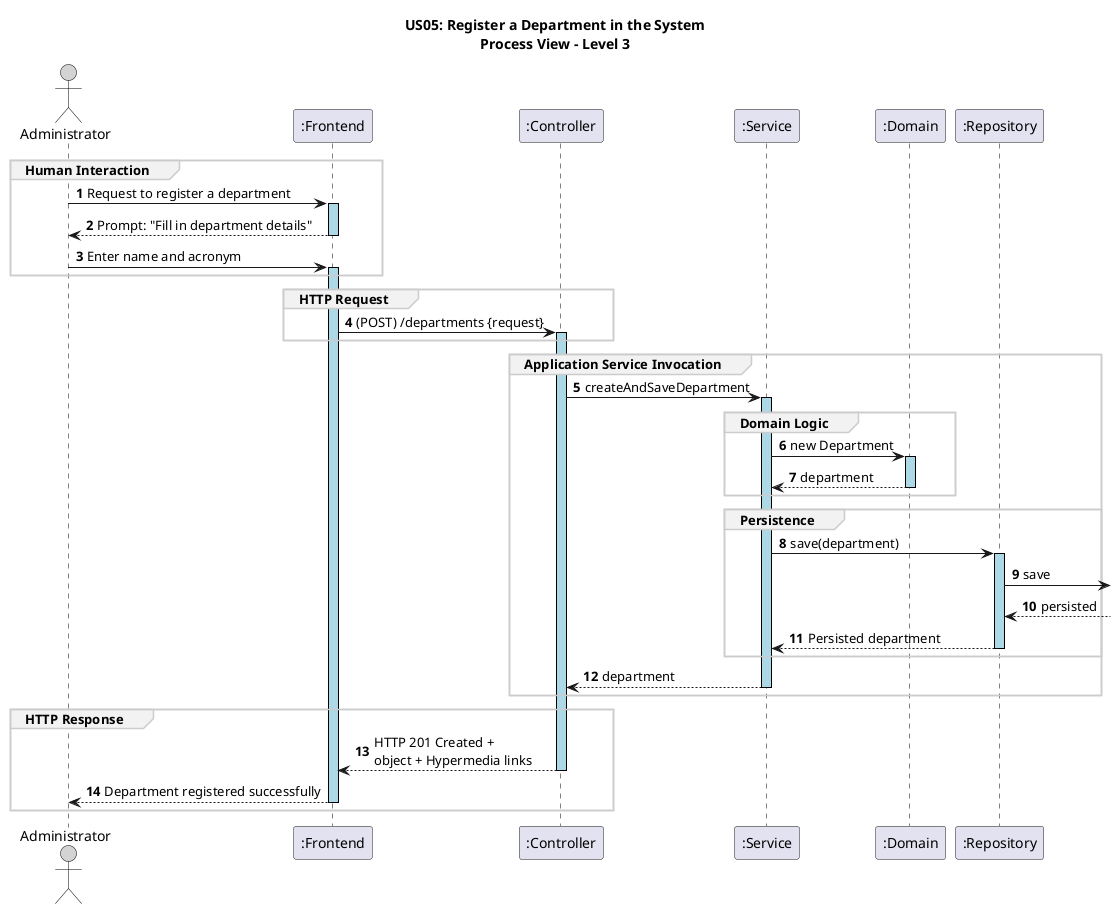 @startuml
autonumber

skinparam sequence {
    LifelineBorderColor black
    LifelineBackgroundColor LightBlue
    ActorBorderColor black
    ActorBackgroundColor LightGray
    GroupBorderColor #cccccc
    GroupBackgroundColor #f2f2f2
}

title US05: Register a Department in the System\nProcess View – Level 3

actor ADM as "Administrator"
participant ":Frontend" as FE
participant ":Controller" as CT
participant ":Service" as SE
participant ":Domain" as DM
participant ":Repository" as RE

group Human Interaction
ADM -> FE ++: Request to register a department
FE --> ADM --: Prompt: "Fill in department details"
ADM -> FE ++: Enter name and acronym
end group

group HTTP Request
FE -> CT ++: (POST) /departments {request}
end group

group Application Service Invocation
CT -> SE ++: createAndSaveDepartment

group Domain Logic
SE -> DM ++: new Department
DM --> SE --: department
end group

group Persistence
SE -> RE ++: save(department)
RE -> :save
RE <-- : persisted
RE --> SE --: Persisted department
end group

SE --> CT --: department
end group

group HTTP Response
CT --> FE --: HTTP 201 Created + \nobject + Hypermedia links
FE --> ADM --: Department registered successfully
end group

@enduml

